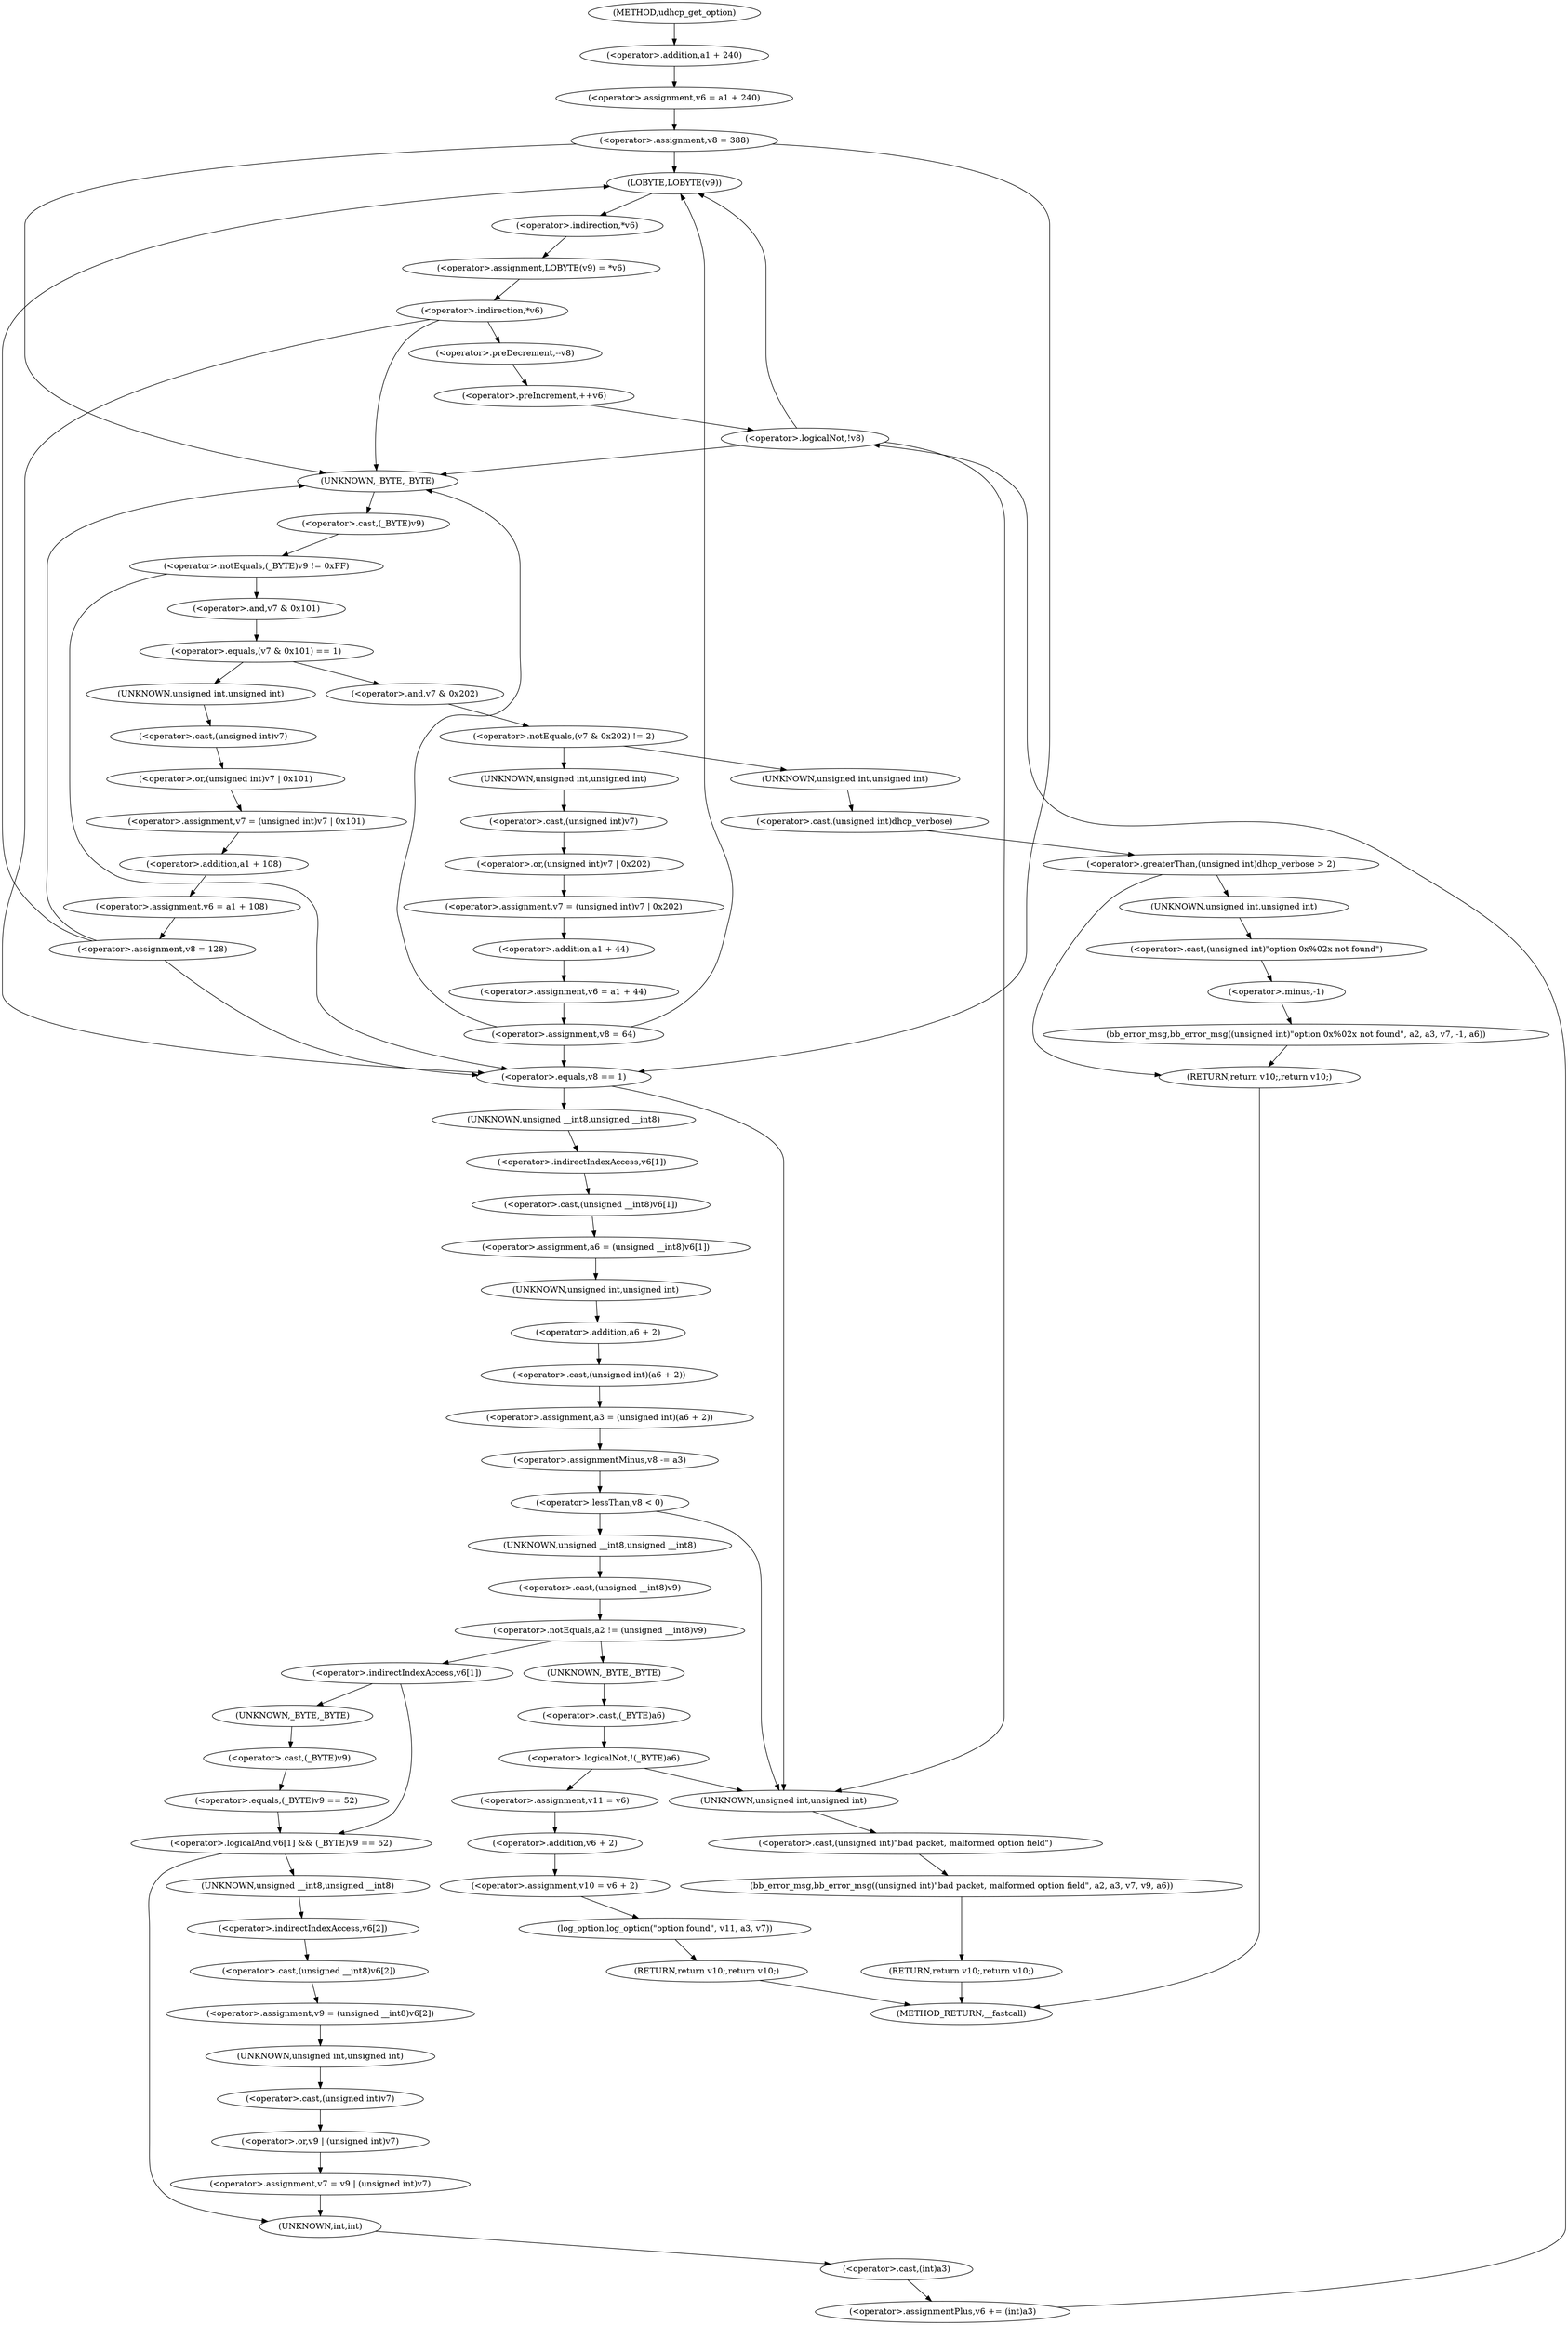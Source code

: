 digraph udhcp_get_option {  
"1000121" [label = "(<operator>.assignment,v6 = a1 + 240)" ]
"1000123" [label = "(<operator>.addition,a1 + 240)" ]
"1000127" [label = "(<operator>.assignment,v8 = 388)" ]
"1000136" [label = "(<operator>.assignment,LOBYTE(v9) = *v6)" ]
"1000137" [label = "(LOBYTE,LOBYTE(v9))" ]
"1000139" [label = "(<operator>.indirection,*v6)" ]
"1000142" [label = "(<operator>.indirection,*v6)" ]
"1000145" [label = "(<operator>.preDecrement,--v8)" ]
"1000147" [label = "(<operator>.preIncrement,++v6)" ]
"1000151" [label = "(<operator>.logicalNot,!v8)" ]
"1000155" [label = "(<operator>.notEquals,(_BYTE)v9 != 0xFF)" ]
"1000156" [label = "(<operator>.cast,(_BYTE)v9)" ]
"1000157" [label = "(UNKNOWN,_BYTE,_BYTE)" ]
"1000162" [label = "(<operator>.equals,(v7 & 0x101) == 1)" ]
"1000163" [label = "(<operator>.and,v7 & 0x101)" ]
"1000168" [label = "(<operator>.assignment,v7 = (unsigned int)v7 | 0x101)" ]
"1000170" [label = "(<operator>.or,(unsigned int)v7 | 0x101)" ]
"1000171" [label = "(<operator>.cast,(unsigned int)v7)" ]
"1000172" [label = "(UNKNOWN,unsigned int,unsigned int)" ]
"1000175" [label = "(<operator>.assignment,v6 = a1 + 108)" ]
"1000177" [label = "(<operator>.addition,a1 + 108)" ]
"1000180" [label = "(<operator>.assignment,v8 = 128)" ]
"1000186" [label = "(<operator>.notEquals,(v7 & 0x202) != 2)" ]
"1000187" [label = "(<operator>.and,v7 & 0x202)" ]
"1000194" [label = "(<operator>.greaterThan,(unsigned int)dhcp_verbose > 2)" ]
"1000195" [label = "(<operator>.cast,(unsigned int)dhcp_verbose)" ]
"1000196" [label = "(UNKNOWN,unsigned int,unsigned int)" ]
"1000199" [label = "(bb_error_msg,bb_error_msg((unsigned int)\"option 0x%02x not found\", a2, a3, v7, -1, a6))" ]
"1000200" [label = "(<operator>.cast,(unsigned int)\"option 0x%02x not found\")" ]
"1000201" [label = "(UNKNOWN,unsigned int,unsigned int)" ]
"1000206" [label = "(<operator>.minus,-1)" ]
"1000209" [label = "(RETURN,return v10;,return v10;)" ]
"1000211" [label = "(<operator>.assignment,v7 = (unsigned int)v7 | 0x202)" ]
"1000213" [label = "(<operator>.or,(unsigned int)v7 | 0x202)" ]
"1000214" [label = "(<operator>.cast,(unsigned int)v7)" ]
"1000215" [label = "(UNKNOWN,unsigned int,unsigned int)" ]
"1000218" [label = "(<operator>.assignment,v6 = a1 + 44)" ]
"1000220" [label = "(<operator>.addition,a1 + 44)" ]
"1000223" [label = "(<operator>.assignment,v8 = 64)" ]
"1000227" [label = "(<operator>.equals,v8 == 1)" ]
"1000231" [label = "(<operator>.assignment,a6 = (unsigned __int8)v6[1])" ]
"1000233" [label = "(<operator>.cast,(unsigned __int8)v6[1])" ]
"1000234" [label = "(UNKNOWN,unsigned __int8,unsigned __int8)" ]
"1000235" [label = "(<operator>.indirectIndexAccess,v6[1])" ]
"1000238" [label = "(<operator>.assignment,a3 = (unsigned int)(a6 + 2))" ]
"1000240" [label = "(<operator>.cast,(unsigned int)(a6 + 2))" ]
"1000241" [label = "(UNKNOWN,unsigned int,unsigned int)" ]
"1000242" [label = "(<operator>.addition,a6 + 2)" ]
"1000245" [label = "(<operator>.assignmentMinus,v8 -= a3)" ]
"1000249" [label = "(<operator>.lessThan,v8 < 0)" ]
"1000254" [label = "(<operator>.notEquals,a2 != (unsigned __int8)v9)" ]
"1000256" [label = "(<operator>.cast,(unsigned __int8)v9)" ]
"1000257" [label = "(UNKNOWN,unsigned __int8,unsigned __int8)" ]
"1000261" [label = "(<operator>.logicalAnd,v6[1] && (_BYTE)v9 == 52)" ]
"1000262" [label = "(<operator>.indirectIndexAccess,v6[1])" ]
"1000265" [label = "(<operator>.equals,(_BYTE)v9 == 52)" ]
"1000266" [label = "(<operator>.cast,(_BYTE)v9)" ]
"1000267" [label = "(UNKNOWN,_BYTE,_BYTE)" ]
"1000271" [label = "(<operator>.assignment,v9 = (unsigned __int8)v6[2])" ]
"1000273" [label = "(<operator>.cast,(unsigned __int8)v6[2])" ]
"1000274" [label = "(UNKNOWN,unsigned __int8,unsigned __int8)" ]
"1000275" [label = "(<operator>.indirectIndexAccess,v6[2])" ]
"1000278" [label = "(<operator>.assignment,v7 = v9 | (unsigned int)v7)" ]
"1000280" [label = "(<operator>.or,v9 | (unsigned int)v7)" ]
"1000282" [label = "(<operator>.cast,(unsigned int)v7)" ]
"1000283" [label = "(UNKNOWN,unsigned int,unsigned int)" ]
"1000285" [label = "(<operator>.assignmentPlus,v6 += (int)a3)" ]
"1000287" [label = "(<operator>.cast,(int)a3)" ]
"1000288" [label = "(UNKNOWN,int,int)" ]
"1000292" [label = "(<operator>.logicalNot,!(_BYTE)a6)" ]
"1000293" [label = "(<operator>.cast,(_BYTE)a6)" ]
"1000294" [label = "(UNKNOWN,_BYTE,_BYTE)" ]
"1000299" [label = "(bb_error_msg,bb_error_msg((unsigned int)\"bad packet, malformed option field\", a2, a3, v7, v9, a6))" ]
"1000300" [label = "(<operator>.cast,(unsigned int)\"bad packet, malformed option field\")" ]
"1000301" [label = "(UNKNOWN,unsigned int,unsigned int)" ]
"1000308" [label = "(RETURN,return v10;,return v10;)" ]
"1000310" [label = "(<operator>.assignment,v11 = v6)" ]
"1000313" [label = "(<operator>.assignment,v10 = v6 + 2)" ]
"1000315" [label = "(<operator>.addition,v6 + 2)" ]
"1000318" [label = "(log_option,log_option(\"option found\", v11, a3, v7))" ]
"1000323" [label = "(RETURN,return v10;,return v10;)" ]
"1000107" [label = "(METHOD,udhcp_get_option)" ]
"1000325" [label = "(METHOD_RETURN,__fastcall)" ]
  "1000121" -> "1000127" 
  "1000123" -> "1000121" 
  "1000127" -> "1000157" 
  "1000127" -> "1000137" 
  "1000127" -> "1000227" 
  "1000136" -> "1000142" 
  "1000137" -> "1000139" 
  "1000139" -> "1000136" 
  "1000142" -> "1000157" 
  "1000142" -> "1000227" 
  "1000142" -> "1000145" 
  "1000145" -> "1000147" 
  "1000147" -> "1000151" 
  "1000151" -> "1000157" 
  "1000151" -> "1000137" 
  "1000151" -> "1000301" 
  "1000155" -> "1000227" 
  "1000155" -> "1000163" 
  "1000156" -> "1000155" 
  "1000157" -> "1000156" 
  "1000162" -> "1000172" 
  "1000162" -> "1000187" 
  "1000163" -> "1000162" 
  "1000168" -> "1000177" 
  "1000170" -> "1000168" 
  "1000171" -> "1000170" 
  "1000172" -> "1000171" 
  "1000175" -> "1000180" 
  "1000177" -> "1000175" 
  "1000180" -> "1000157" 
  "1000180" -> "1000137" 
  "1000180" -> "1000227" 
  "1000186" -> "1000196" 
  "1000186" -> "1000215" 
  "1000187" -> "1000186" 
  "1000194" -> "1000201" 
  "1000194" -> "1000209" 
  "1000195" -> "1000194" 
  "1000196" -> "1000195" 
  "1000199" -> "1000209" 
  "1000200" -> "1000206" 
  "1000201" -> "1000200" 
  "1000206" -> "1000199" 
  "1000209" -> "1000325" 
  "1000211" -> "1000220" 
  "1000213" -> "1000211" 
  "1000214" -> "1000213" 
  "1000215" -> "1000214" 
  "1000218" -> "1000223" 
  "1000220" -> "1000218" 
  "1000223" -> "1000157" 
  "1000223" -> "1000137" 
  "1000223" -> "1000227" 
  "1000227" -> "1000301" 
  "1000227" -> "1000234" 
  "1000231" -> "1000241" 
  "1000233" -> "1000231" 
  "1000234" -> "1000235" 
  "1000235" -> "1000233" 
  "1000238" -> "1000245" 
  "1000240" -> "1000238" 
  "1000241" -> "1000242" 
  "1000242" -> "1000240" 
  "1000245" -> "1000249" 
  "1000249" -> "1000301" 
  "1000249" -> "1000257" 
  "1000254" -> "1000294" 
  "1000254" -> "1000262" 
  "1000256" -> "1000254" 
  "1000257" -> "1000256" 
  "1000261" -> "1000274" 
  "1000261" -> "1000288" 
  "1000262" -> "1000267" 
  "1000262" -> "1000261" 
  "1000265" -> "1000261" 
  "1000266" -> "1000265" 
  "1000267" -> "1000266" 
  "1000271" -> "1000283" 
  "1000273" -> "1000271" 
  "1000274" -> "1000275" 
  "1000275" -> "1000273" 
  "1000278" -> "1000288" 
  "1000280" -> "1000278" 
  "1000282" -> "1000280" 
  "1000283" -> "1000282" 
  "1000285" -> "1000151" 
  "1000287" -> "1000285" 
  "1000288" -> "1000287" 
  "1000292" -> "1000301" 
  "1000292" -> "1000310" 
  "1000293" -> "1000292" 
  "1000294" -> "1000293" 
  "1000299" -> "1000308" 
  "1000300" -> "1000299" 
  "1000301" -> "1000300" 
  "1000308" -> "1000325" 
  "1000310" -> "1000315" 
  "1000313" -> "1000318" 
  "1000315" -> "1000313" 
  "1000318" -> "1000323" 
  "1000323" -> "1000325" 
  "1000107" -> "1000123" 
}
